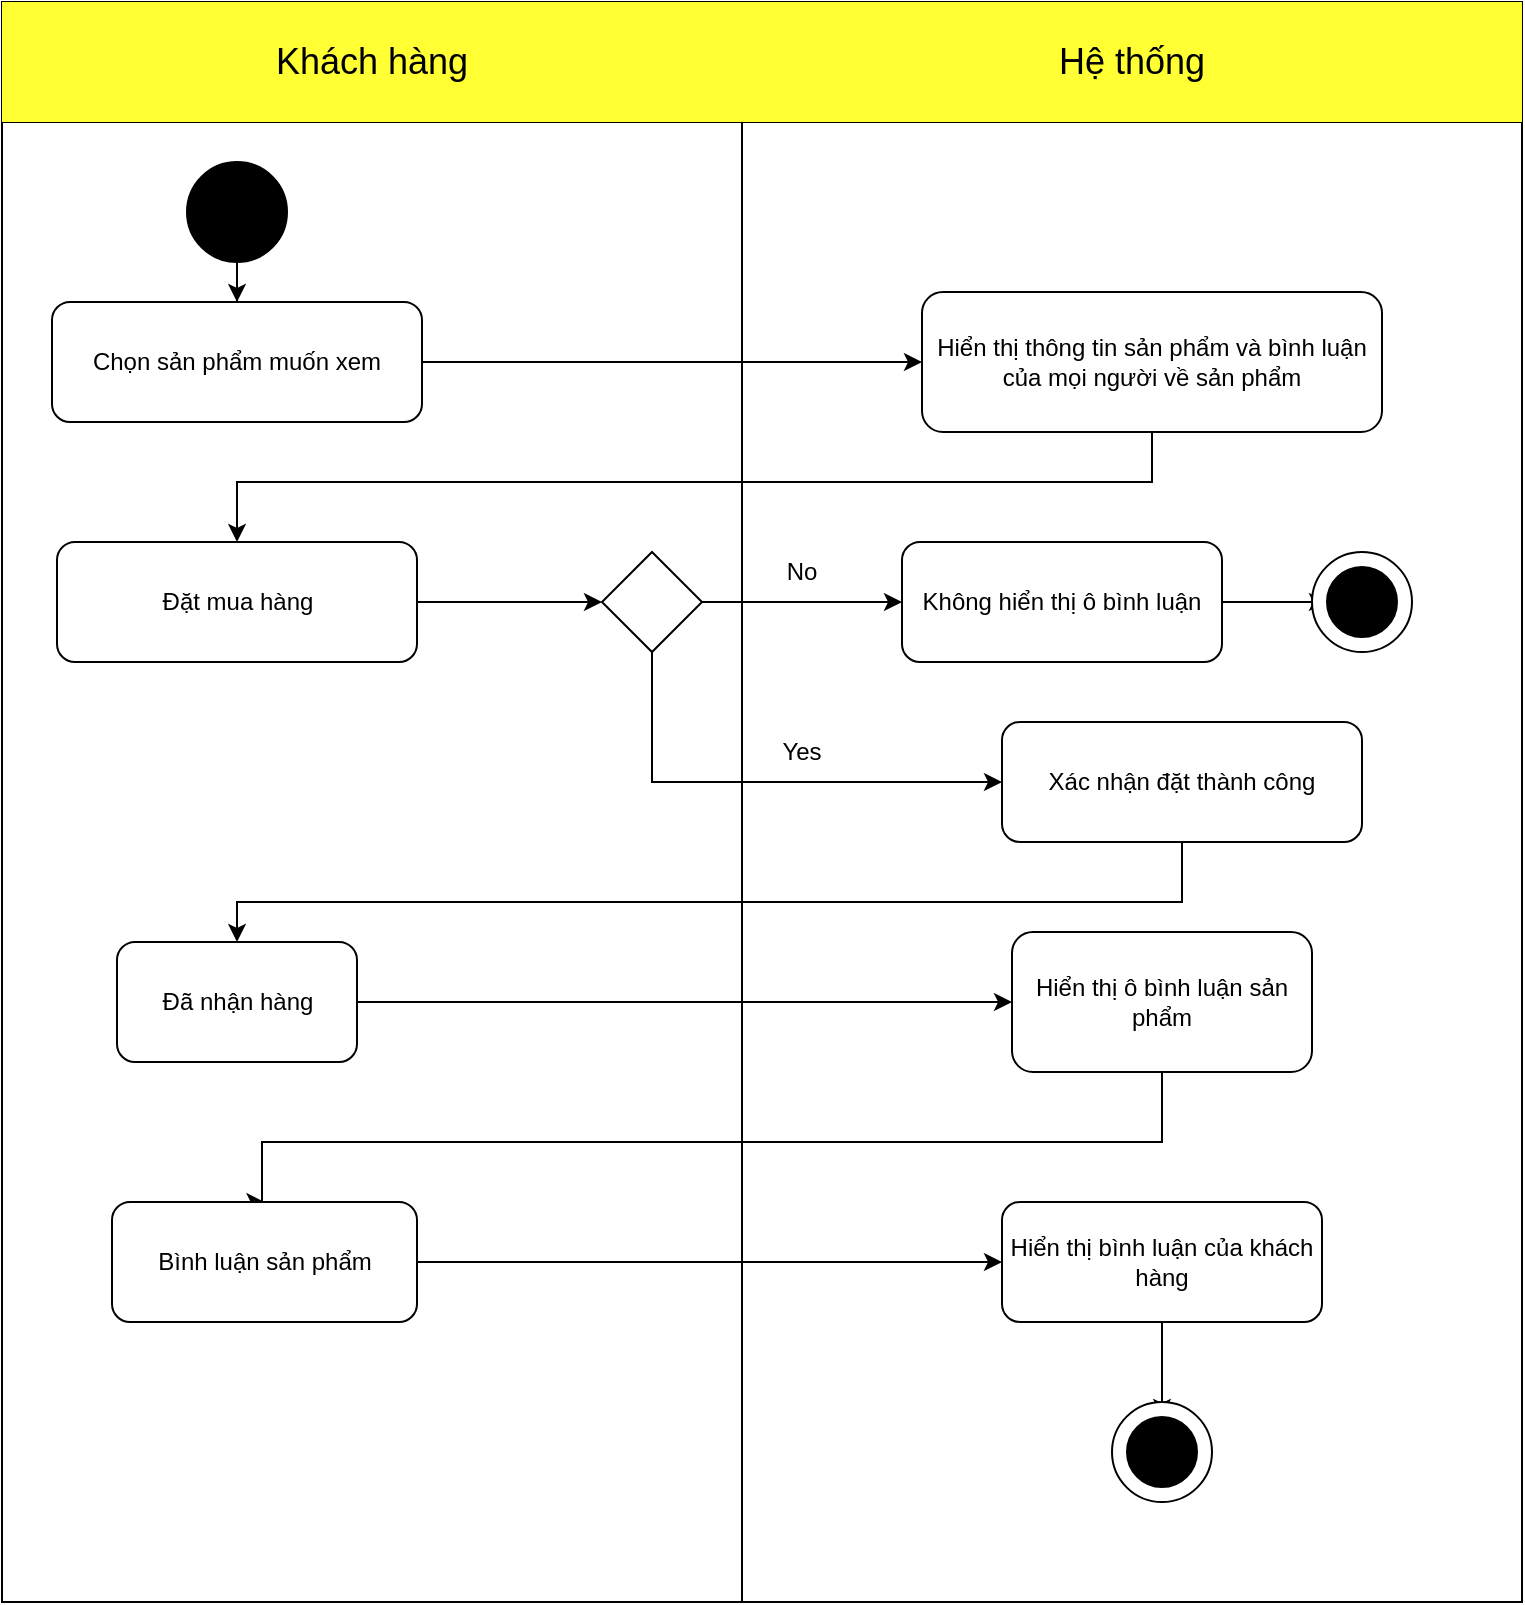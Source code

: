 <mxfile version="27.0.6">
  <diagram name="Page-1" id="QcKwQKGzDs2-om4tUf7h">
    <mxGraphModel dx="1657" dy="786" grid="1" gridSize="10" guides="1" tooltips="1" connect="1" arrows="1" fold="1" page="1" pageScale="1" pageWidth="850" pageHeight="1100" math="0" shadow="0">
      <root>
        <mxCell id="0" />
        <mxCell id="1" parent="0" />
        <mxCell id="Ld7IHL5H0bj1q1SIQF-S-1" value="" style="shape=table;startSize=0;container=1;collapsible=0;childLayout=tableLayout;" vertex="1" parent="1">
          <mxGeometry x="40" y="40" width="760" height="800" as="geometry" />
        </mxCell>
        <mxCell id="Ld7IHL5H0bj1q1SIQF-S-2" value="" style="shape=tableRow;horizontal=0;startSize=0;swimlaneHead=0;swimlaneBody=0;strokeColor=inherit;top=0;left=0;bottom=0;right=0;collapsible=0;dropTarget=0;fillColor=none;points=[[0,0.5],[1,0.5]];portConstraint=eastwest;" vertex="1" parent="Ld7IHL5H0bj1q1SIQF-S-1">
          <mxGeometry width="760" height="60" as="geometry" />
        </mxCell>
        <mxCell id="Ld7IHL5H0bj1q1SIQF-S-3" value="&lt;font style=&quot;font-size: 18px;&quot;&gt;Khách hàng&lt;/font&gt;" style="shape=partialRectangle;html=1;whiteSpace=wrap;connectable=0;strokeColor=inherit;overflow=hidden;fillColor=#FFFF33;top=0;left=0;bottom=0;right=0;pointerEvents=1;" vertex="1" parent="Ld7IHL5H0bj1q1SIQF-S-2">
          <mxGeometry width="370" height="60" as="geometry">
            <mxRectangle width="370" height="60" as="alternateBounds" />
          </mxGeometry>
        </mxCell>
        <mxCell id="Ld7IHL5H0bj1q1SIQF-S-4" value="&lt;font style=&quot;font-size: 18px;&quot;&gt;Hệ thống&lt;/font&gt;" style="shape=partialRectangle;html=1;whiteSpace=wrap;connectable=0;strokeColor=inherit;overflow=hidden;fillColor=#FFFF33;top=0;left=0;bottom=0;right=0;pointerEvents=1;" vertex="1" parent="Ld7IHL5H0bj1q1SIQF-S-2">
          <mxGeometry x="370" width="390" height="60" as="geometry">
            <mxRectangle width="390" height="60" as="alternateBounds" />
          </mxGeometry>
        </mxCell>
        <mxCell id="Ld7IHL5H0bj1q1SIQF-S-5" value="" style="shape=tableRow;horizontal=0;startSize=0;swimlaneHead=0;swimlaneBody=0;strokeColor=inherit;top=0;left=0;bottom=0;right=0;collapsible=0;dropTarget=0;fillColor=none;points=[[0,0.5],[1,0.5]];portConstraint=eastwest;" vertex="1" parent="Ld7IHL5H0bj1q1SIQF-S-1">
          <mxGeometry y="60" width="760" height="740" as="geometry" />
        </mxCell>
        <mxCell id="Ld7IHL5H0bj1q1SIQF-S-6" value="" style="shape=partialRectangle;html=1;whiteSpace=wrap;connectable=0;strokeColor=inherit;overflow=hidden;fillColor=none;top=0;left=0;bottom=0;right=0;pointerEvents=1;" vertex="1" parent="Ld7IHL5H0bj1q1SIQF-S-5">
          <mxGeometry width="370" height="740" as="geometry">
            <mxRectangle width="370" height="740" as="alternateBounds" />
          </mxGeometry>
        </mxCell>
        <mxCell id="Ld7IHL5H0bj1q1SIQF-S-7" value="" style="shape=partialRectangle;html=1;whiteSpace=wrap;connectable=0;strokeColor=inherit;overflow=hidden;fillColor=none;top=0;left=0;bottom=0;right=0;pointerEvents=1;" vertex="1" parent="Ld7IHL5H0bj1q1SIQF-S-5">
          <mxGeometry x="370" width="390" height="740" as="geometry">
            <mxRectangle width="390" height="740" as="alternateBounds" />
          </mxGeometry>
        </mxCell>
        <mxCell id="Ld7IHL5H0bj1q1SIQF-S-10" value="" style="edgeStyle=orthogonalEdgeStyle;rounded=0;orthogonalLoop=1;jettySize=auto;html=1;" edge="1" parent="1" source="Ld7IHL5H0bj1q1SIQF-S-8" target="Ld7IHL5H0bj1q1SIQF-S-9">
          <mxGeometry relative="1" as="geometry" />
        </mxCell>
        <mxCell id="Ld7IHL5H0bj1q1SIQF-S-8" value="" style="ellipse;whiteSpace=wrap;html=1;fillColor=#000000;" vertex="1" parent="1">
          <mxGeometry x="132.5" y="120" width="50" height="50" as="geometry" />
        </mxCell>
        <mxCell id="Ld7IHL5H0bj1q1SIQF-S-12" style="edgeStyle=orthogonalEdgeStyle;rounded=0;orthogonalLoop=1;jettySize=auto;html=1;entryX=0;entryY=0.5;entryDx=0;entryDy=0;" edge="1" parent="1" source="Ld7IHL5H0bj1q1SIQF-S-9" target="Ld7IHL5H0bj1q1SIQF-S-11">
          <mxGeometry relative="1" as="geometry" />
        </mxCell>
        <mxCell id="Ld7IHL5H0bj1q1SIQF-S-9" value="Chọn sản phẩm muốn xem" style="rounded=1;whiteSpace=wrap;html=1;" vertex="1" parent="1">
          <mxGeometry x="65" y="190" width="185" height="60" as="geometry" />
        </mxCell>
        <mxCell id="Ld7IHL5H0bj1q1SIQF-S-14" style="edgeStyle=orthogonalEdgeStyle;rounded=0;orthogonalLoop=1;jettySize=auto;html=1;entryX=0.5;entryY=0;entryDx=0;entryDy=0;" edge="1" parent="1" source="Ld7IHL5H0bj1q1SIQF-S-11" target="Ld7IHL5H0bj1q1SIQF-S-13">
          <mxGeometry relative="1" as="geometry">
            <Array as="points">
              <mxPoint x="615" y="280" />
              <mxPoint x="158" y="280" />
            </Array>
          </mxGeometry>
        </mxCell>
        <mxCell id="Ld7IHL5H0bj1q1SIQF-S-11" value="Hiển thị thông tin sản phẩm và bình luận của mọi người về sản phẩm" style="rounded=1;whiteSpace=wrap;html=1;" vertex="1" parent="1">
          <mxGeometry x="500" y="185" width="230" height="70" as="geometry" />
        </mxCell>
        <mxCell id="Ld7IHL5H0bj1q1SIQF-S-16" value="" style="edgeStyle=orthogonalEdgeStyle;rounded=0;orthogonalLoop=1;jettySize=auto;html=1;" edge="1" parent="1" source="Ld7IHL5H0bj1q1SIQF-S-13" target="Ld7IHL5H0bj1q1SIQF-S-15">
          <mxGeometry relative="1" as="geometry" />
        </mxCell>
        <mxCell id="Ld7IHL5H0bj1q1SIQF-S-13" value="Đặt mua hàng" style="rounded=1;whiteSpace=wrap;html=1;" vertex="1" parent="1">
          <mxGeometry x="67.5" y="310" width="180" height="60" as="geometry" />
        </mxCell>
        <mxCell id="Ld7IHL5H0bj1q1SIQF-S-21" value="" style="edgeStyle=orthogonalEdgeStyle;rounded=0;orthogonalLoop=1;jettySize=auto;html=1;" edge="1" parent="1" source="Ld7IHL5H0bj1q1SIQF-S-15" target="Ld7IHL5H0bj1q1SIQF-S-17">
          <mxGeometry relative="1" as="geometry" />
        </mxCell>
        <mxCell id="Ld7IHL5H0bj1q1SIQF-S-27" style="edgeStyle=orthogonalEdgeStyle;rounded=0;orthogonalLoop=1;jettySize=auto;html=1;entryX=0;entryY=0.5;entryDx=0;entryDy=0;" edge="1" parent="1" source="Ld7IHL5H0bj1q1SIQF-S-15" target="Ld7IHL5H0bj1q1SIQF-S-26">
          <mxGeometry relative="1" as="geometry">
            <Array as="points">
              <mxPoint x="365" y="430" />
            </Array>
          </mxGeometry>
        </mxCell>
        <mxCell id="Ld7IHL5H0bj1q1SIQF-S-15" value="" style="rhombus;whiteSpace=wrap;html=1;" vertex="1" parent="1">
          <mxGeometry x="340" y="315" width="50" height="50" as="geometry" />
        </mxCell>
        <mxCell id="Ld7IHL5H0bj1q1SIQF-S-22" value="" style="edgeStyle=orthogonalEdgeStyle;rounded=0;orthogonalLoop=1;jettySize=auto;html=1;" edge="1" parent="1" source="Ld7IHL5H0bj1q1SIQF-S-17" target="Ld7IHL5H0bj1q1SIQF-S-20">
          <mxGeometry relative="1" as="geometry" />
        </mxCell>
        <mxCell id="Ld7IHL5H0bj1q1SIQF-S-17" value="Không hiển thị ô bình luận" style="rounded=1;whiteSpace=wrap;html=1;" vertex="1" parent="1">
          <mxGeometry x="490" y="310" width="160" height="60" as="geometry" />
        </mxCell>
        <mxCell id="Ld7IHL5H0bj1q1SIQF-S-19" value="" style="ellipse;whiteSpace=wrap;html=1;aspect=fixed;" vertex="1" parent="1">
          <mxGeometry x="695" y="315" width="50" height="50" as="geometry" />
        </mxCell>
        <mxCell id="Ld7IHL5H0bj1q1SIQF-S-20" value="" style="ellipse;whiteSpace=wrap;html=1;aspect=fixed;fillColor=#000000;" vertex="1" parent="1">
          <mxGeometry x="702.5" y="322.5" width="35" height="35" as="geometry" />
        </mxCell>
        <mxCell id="Ld7IHL5H0bj1q1SIQF-S-23" value="Yes" style="text;html=1;align=center;verticalAlign=middle;whiteSpace=wrap;rounded=0;" vertex="1" parent="1">
          <mxGeometry x="410" y="400" width="60" height="30" as="geometry" />
        </mxCell>
        <mxCell id="Ld7IHL5H0bj1q1SIQF-S-25" value="No" style="text;html=1;align=center;verticalAlign=middle;whiteSpace=wrap;rounded=0;" vertex="1" parent="1">
          <mxGeometry x="410" y="310" width="60" height="30" as="geometry" />
        </mxCell>
        <mxCell id="Ld7IHL5H0bj1q1SIQF-S-31" style="edgeStyle=orthogonalEdgeStyle;rounded=0;orthogonalLoop=1;jettySize=auto;html=1;entryX=0.5;entryY=0;entryDx=0;entryDy=0;" edge="1" parent="1" source="Ld7IHL5H0bj1q1SIQF-S-26" target="Ld7IHL5H0bj1q1SIQF-S-28">
          <mxGeometry relative="1" as="geometry">
            <Array as="points">
              <mxPoint x="630" y="490" />
              <mxPoint x="158" y="490" />
            </Array>
          </mxGeometry>
        </mxCell>
        <mxCell id="Ld7IHL5H0bj1q1SIQF-S-26" value="Xác nhận đặt thành công" style="rounded=1;whiteSpace=wrap;html=1;" vertex="1" parent="1">
          <mxGeometry x="540" y="400" width="180" height="60" as="geometry" />
        </mxCell>
        <mxCell id="Ld7IHL5H0bj1q1SIQF-S-33" style="edgeStyle=orthogonalEdgeStyle;rounded=0;orthogonalLoop=1;jettySize=auto;html=1;entryX=0;entryY=0.5;entryDx=0;entryDy=0;" edge="1" parent="1" source="Ld7IHL5H0bj1q1SIQF-S-28" target="Ld7IHL5H0bj1q1SIQF-S-32">
          <mxGeometry relative="1" as="geometry" />
        </mxCell>
        <mxCell id="Ld7IHL5H0bj1q1SIQF-S-28" value="Đã nhận hàng" style="rounded=1;whiteSpace=wrap;html=1;" vertex="1" parent="1">
          <mxGeometry x="97.5" y="510" width="120" height="60" as="geometry" />
        </mxCell>
        <mxCell id="Ld7IHL5H0bj1q1SIQF-S-35" style="edgeStyle=orthogonalEdgeStyle;rounded=0;orthogonalLoop=1;jettySize=auto;html=1;entryX=0.5;entryY=0;entryDx=0;entryDy=0;" edge="1" parent="1" source="Ld7IHL5H0bj1q1SIQF-S-32" target="Ld7IHL5H0bj1q1SIQF-S-34">
          <mxGeometry relative="1" as="geometry">
            <Array as="points">
              <mxPoint x="620" y="610" />
              <mxPoint x="170" y="610" />
              <mxPoint x="170" y="640" />
            </Array>
          </mxGeometry>
        </mxCell>
        <mxCell id="Ld7IHL5H0bj1q1SIQF-S-32" value="Hiển thị ô bình luận sản phẩm" style="rounded=1;whiteSpace=wrap;html=1;" vertex="1" parent="1">
          <mxGeometry x="545" y="505" width="150" height="70" as="geometry" />
        </mxCell>
        <mxCell id="Ld7IHL5H0bj1q1SIQF-S-37" style="edgeStyle=orthogonalEdgeStyle;rounded=0;orthogonalLoop=1;jettySize=auto;html=1;" edge="1" parent="1" source="Ld7IHL5H0bj1q1SIQF-S-34" target="Ld7IHL5H0bj1q1SIQF-S-36">
          <mxGeometry relative="1" as="geometry" />
        </mxCell>
        <mxCell id="Ld7IHL5H0bj1q1SIQF-S-34" value="Bình luận sản phẩm" style="rounded=1;whiteSpace=wrap;html=1;" vertex="1" parent="1">
          <mxGeometry x="95" y="640" width="152.5" height="60" as="geometry" />
        </mxCell>
        <mxCell id="Ld7IHL5H0bj1q1SIQF-S-40" value="" style="edgeStyle=orthogonalEdgeStyle;rounded=0;orthogonalLoop=1;jettySize=auto;html=1;" edge="1" parent="1" source="Ld7IHL5H0bj1q1SIQF-S-36" target="Ld7IHL5H0bj1q1SIQF-S-39">
          <mxGeometry relative="1" as="geometry" />
        </mxCell>
        <mxCell id="Ld7IHL5H0bj1q1SIQF-S-36" value="Hiển thị bình luận của khách hàng" style="rounded=1;whiteSpace=wrap;html=1;" vertex="1" parent="1">
          <mxGeometry x="540" y="640" width="160" height="60" as="geometry" />
        </mxCell>
        <mxCell id="Ld7IHL5H0bj1q1SIQF-S-38" value="" style="ellipse;whiteSpace=wrap;html=1;aspect=fixed;" vertex="1" parent="1">
          <mxGeometry x="595" y="740" width="50" height="50" as="geometry" />
        </mxCell>
        <mxCell id="Ld7IHL5H0bj1q1SIQF-S-39" value="" style="ellipse;whiteSpace=wrap;html=1;aspect=fixed;fillColor=#000000;" vertex="1" parent="1">
          <mxGeometry x="602.5" y="747.5" width="35" height="35" as="geometry" />
        </mxCell>
      </root>
    </mxGraphModel>
  </diagram>
</mxfile>
